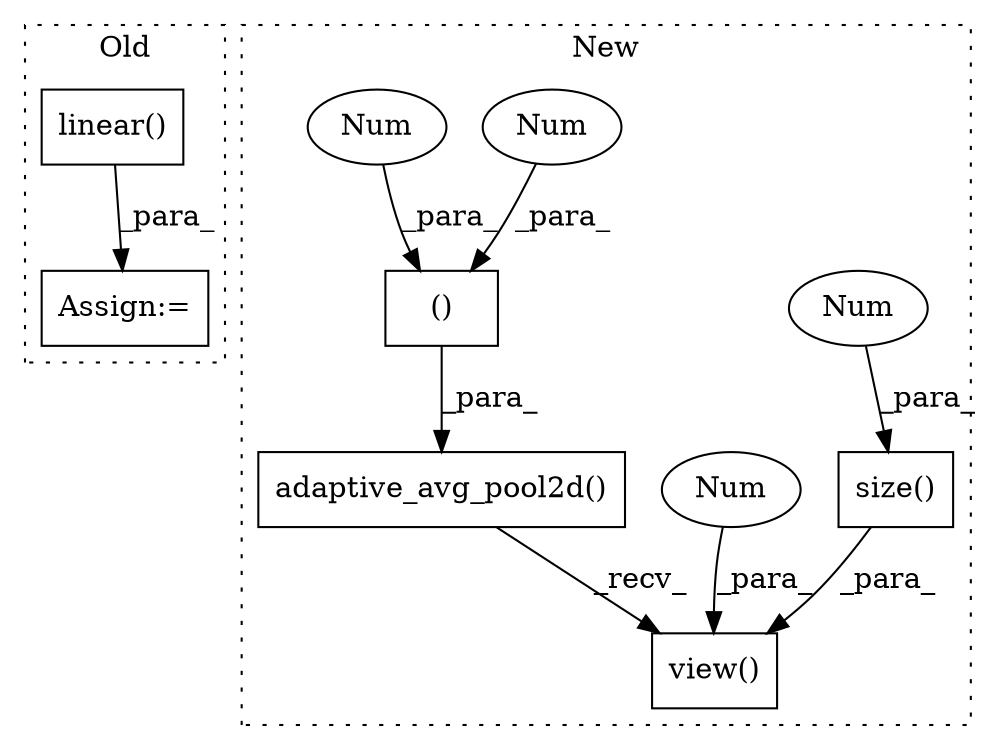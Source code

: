 digraph G {
subgraph cluster0 {
1 [label="linear()" a="75" s="3049,3062" l="12,1" shape="box"];
4 [label="Assign:=" a="68" s="3046" l="3" shape="box"];
label = "Old";
style="dotted";
}
subgraph cluster1 {
2 [label="size()" a="75" s="5344,5359" l="14,1" shape="box"];
3 [label="Num" a="76" s="5358" l="1" shape="ellipse"];
5 [label="view()" a="75" s="5304,5364" l="40,1" shape="box"];
6 [label="()" a="54" s="5333" l="3" shape="box"];
7 [label="Num" a="76" s="5332" l="1" shape="ellipse"];
8 [label="Num" a="76" s="5362" l="2" shape="ellipse"];
9 [label="Num" a="76" s="5335" l="1" shape="ellipse"];
10 [label="adaptive_avg_pool2d()" a="75" s="5304,5337" l="22,1" shape="box"];
label = "New";
style="dotted";
}
1 -> 4 [label="_para_"];
2 -> 5 [label="_para_"];
3 -> 2 [label="_para_"];
6 -> 10 [label="_para_"];
7 -> 6 [label="_para_"];
8 -> 5 [label="_para_"];
9 -> 6 [label="_para_"];
10 -> 5 [label="_recv_"];
}